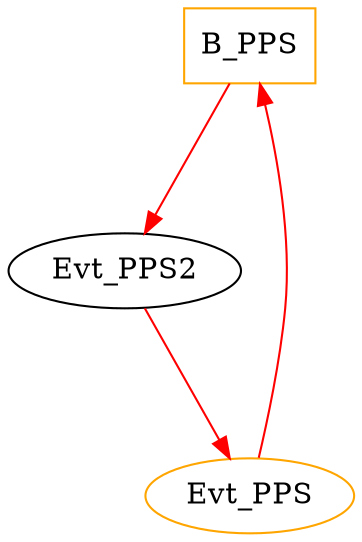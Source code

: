 digraph G {
graph [root="Demo",rankdir   = TB, nodesep           = 0.6, mindist     = 1.0, ranksep = 1.0, overlap = false]
node [style     = "filled", fillcolor = "white", color = "black"]
B_PPS[cpu="1", flags="0x0000c007", type="block", tperiod="1000000000", pattern="P1", patentry="false", patexit="true", beamproc="B3", bpentry="false", bpexit="true", shape     = "rectangle", fillcolor = "white", color = "orange"];
Evt_PPS[cpu="1", flags="0x00003002", type="tmsg", toffs="0", pattern="P1", patentry="true", patexit="false", beamproc="B1", bpentry="true", bpexit="false", fid="1", gid="5", evtno="205", beamin="0", sid="2", bpid="8", reqnobeam="0", vacc="0", id="0x10050cd000200200", par="0x0000000000000123", tef="0", shape     = "oval", fillcolor = "white", color = "orange"];
Evt_PPS2[cpu="1", flags="0x00000002", type="tmsg", toffs="0", pattern="P1", patentry="false", patexit="false", beamproc="B2", bpentry="false", bpexit="false", fid="0", gid="5", evtno="205", sid="2", bpid="8", id="0x00050cd002002000", par="0x0000000000000123", tef="0", shape     = "oval", fillcolor = "white"];
Evt_PPS->B_PPS [type="defdst", color     = "red"];
Evt_PPS2->Evt_PPS [type="defdst", color     = "red"];
B_PPS->Evt_PPS2 [type="defdst", color     = "red"];
}

